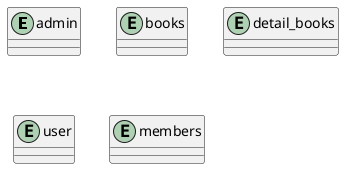 @startuml
entity admin{

}
entity books{

}
entity detail_books{

}
entity user{

}
entity members{
    
}
@enduml